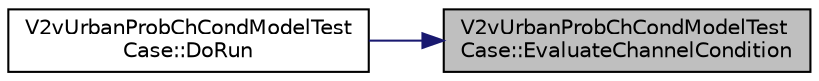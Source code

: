 digraph "V2vUrbanProbChCondModelTestCase::EvaluateChannelCondition"
{
 // LATEX_PDF_SIZE
  edge [fontname="Helvetica",fontsize="10",labelfontname="Helvetica",labelfontsize="10"];
  node [fontname="Helvetica",fontsize="10",shape=record];
  rankdir="RL";
  Node1 [label="V2vUrbanProbChCondModelTest\lCase::EvaluateChannelCondition",height=0.2,width=0.4,color="black", fillcolor="grey75", style="filled", fontcolor="black",tooltip="Evaluates the channel condition between two nodes by calling the method GetChannelCondition on m_cond..."];
  Node1 -> Node2 [dir="back",color="midnightblue",fontsize="10",style="solid",fontname="Helvetica"];
  Node2 [label="V2vUrbanProbChCondModelTest\lCase::DoRun",height=0.2,width=0.4,color="black", fillcolor="white", style="filled",URL="$class_v2v_urban_prob_ch_cond_model_test_case.html#a5e8a78e5af26ac34bec4ab6c18fde149",tooltip="Builds the simulation scenario and perform the tests."];
}
